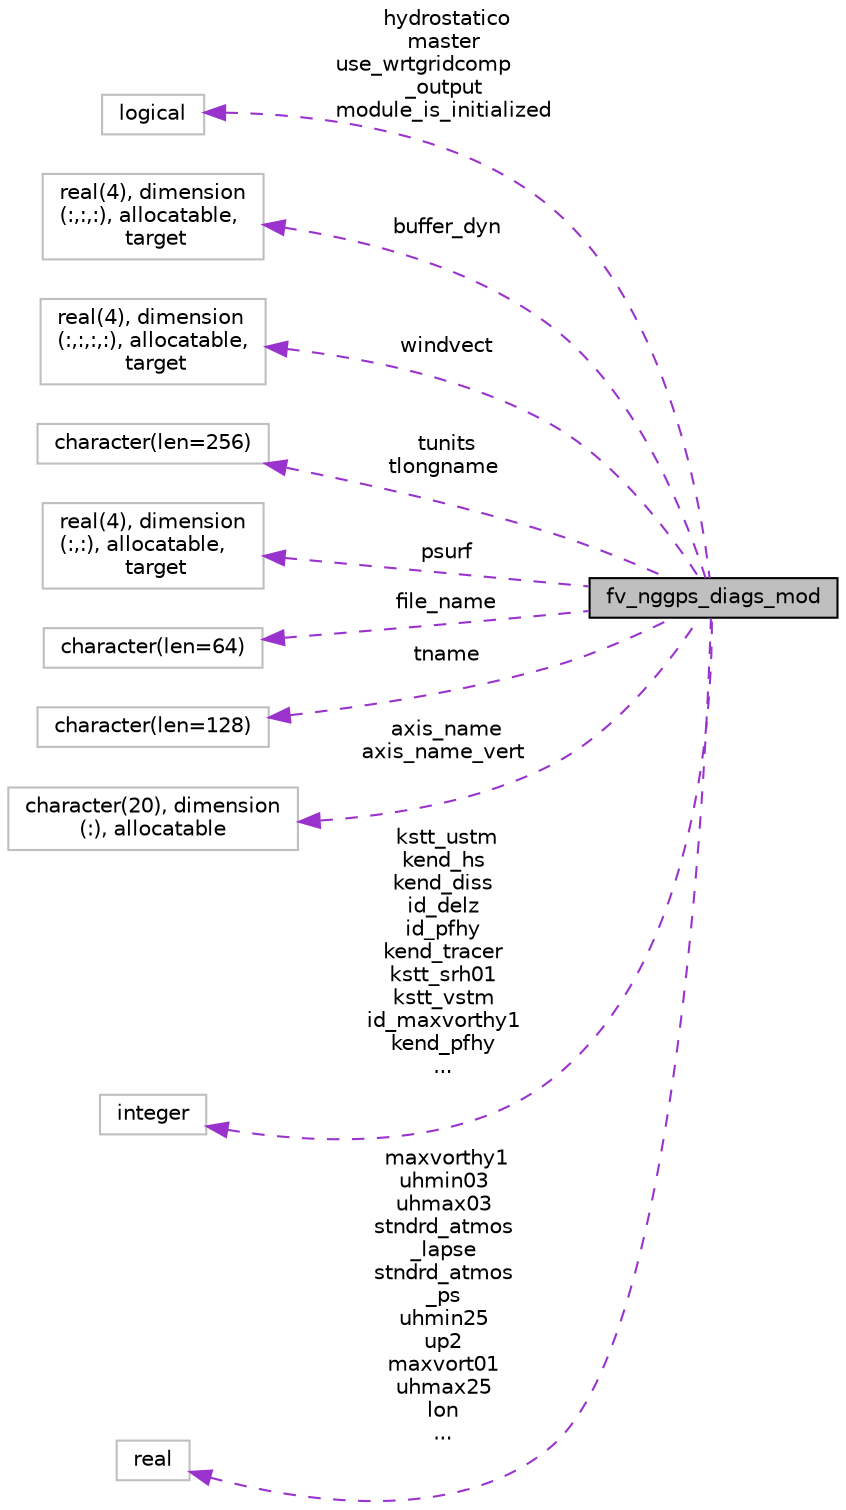 digraph "fv_nggps_diags_mod"
{
 // INTERACTIVE_SVG=YES
  edge [fontname="Helvetica",fontsize="10",labelfontname="Helvetica",labelfontsize="10"];
  node [fontname="Helvetica",fontsize="10",shape=record];
  rankdir="LR";
  Node1 [label="fv_nggps_diags_mod",height=0.2,width=0.4,color="black", fillcolor="grey75", style="filled" fontcolor="black"];
  Node2 -> Node1 [dir="back",color="darkorchid3",fontsize="10",style="dashed",label=" hydrostatico\nmaster\nuse_wrtgridcomp\l_output\nmodule_is_initialized" ,fontname="Helvetica"];
  Node2 [label="logical",height=0.2,width=0.4,color="grey75", fillcolor="white", style="filled"];
  Node3 -> Node1 [dir="back",color="darkorchid3",fontsize="10",style="dashed",label=" buffer_dyn" ,fontname="Helvetica"];
  Node3 [label="real(4), dimension\l(:,:,:), allocatable,\l target",height=0.2,width=0.4,color="grey75", fillcolor="white", style="filled"];
  Node4 -> Node1 [dir="back",color="darkorchid3",fontsize="10",style="dashed",label=" windvect" ,fontname="Helvetica"];
  Node4 [label="real(4), dimension\l(:,:,:,:), allocatable,\l target",height=0.2,width=0.4,color="grey75", fillcolor="white", style="filled"];
  Node5 -> Node1 [dir="back",color="darkorchid3",fontsize="10",style="dashed",label=" tunits\ntlongname" ,fontname="Helvetica"];
  Node5 [label="character(len=256)",height=0.2,width=0.4,color="grey75", fillcolor="white", style="filled"];
  Node6 -> Node1 [dir="back",color="darkorchid3",fontsize="10",style="dashed",label=" psurf" ,fontname="Helvetica"];
  Node6 [label="real(4), dimension\l(:,:), allocatable,\l target",height=0.2,width=0.4,color="grey75", fillcolor="white", style="filled"];
  Node7 -> Node1 [dir="back",color="darkorchid3",fontsize="10",style="dashed",label=" file_name" ,fontname="Helvetica"];
  Node7 [label="character(len=64)",height=0.2,width=0.4,color="grey75", fillcolor="white", style="filled"];
  Node8 -> Node1 [dir="back",color="darkorchid3",fontsize="10",style="dashed",label=" tname" ,fontname="Helvetica"];
  Node8 [label="character(len=128)",height=0.2,width=0.4,color="grey75", fillcolor="white", style="filled"];
  Node9 -> Node1 [dir="back",color="darkorchid3",fontsize="10",style="dashed",label=" axis_name\naxis_name_vert" ,fontname="Helvetica"];
  Node9 [label="character(20), dimension\l(:), allocatable",height=0.2,width=0.4,color="grey75", fillcolor="white", style="filled"];
  Node10 -> Node1 [dir="back",color="darkorchid3",fontsize="10",style="dashed",label=" kstt_ustm\nkend_hs\nkend_diss\nid_delz\nid_pfhy\nkend_tracer\nkstt_srh01\nkstt_vstm\nid_maxvorthy1\nkend_pfhy\n..." ,fontname="Helvetica"];
  Node10 [label="integer",height=0.2,width=0.4,color="grey75", fillcolor="white", style="filled"];
  Node11 -> Node1 [dir="back",color="darkorchid3",fontsize="10",style="dashed",label=" maxvorthy1\nuhmin03\nuhmax03\nstndrd_atmos\l_lapse\nstndrd_atmos\l_ps\nuhmin25\nup2\nmaxvort01\nuhmax25\nlon\n..." ,fontname="Helvetica"];
  Node11 [label="real",height=0.2,width=0.4,color="grey75", fillcolor="white", style="filled"];
}

